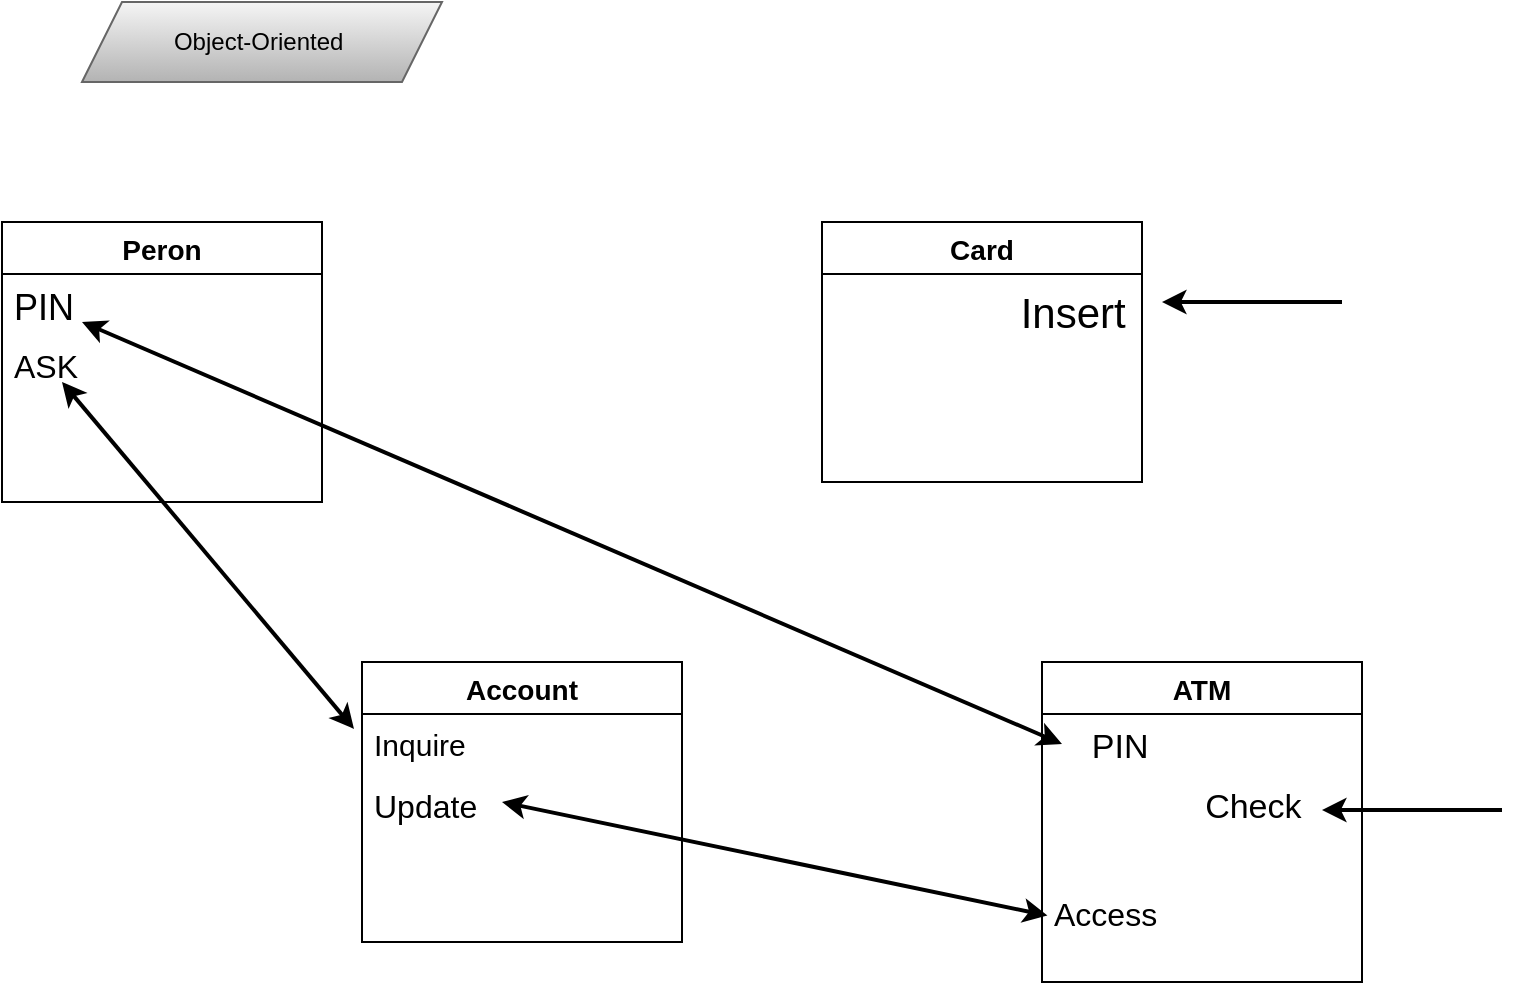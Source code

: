 <mxfile version="22.0.6" type="github">
  <diagram id="C5RBs43oDa-KdzZeNtuy" name="Page-1">
    <mxGraphModel dx="1032" dy="1708" grid="1" gridSize="10" guides="1" tooltips="1" connect="1" arrows="1" fold="1" page="1" pageScale="1" pageWidth="827" pageHeight="1169" math="0" shadow="0">
      <root>
        <mxCell id="WIyWlLk6GJQsqaUBKTNV-0" />
        <mxCell id="WIyWlLk6GJQsqaUBKTNV-1" parent="WIyWlLk6GJQsqaUBKTNV-0" />
        <mxCell id="Pgm1BI9-v7ZyEm0ZDX-T-1" value="Peron" style="swimlane;fontStyle=1;childLayout=stackLayout;horizontal=1;startSize=26;horizontalStack=0;resizeParent=1;resizeParentMax=0;resizeLast=0;collapsible=1;marginBottom=0;align=center;fontSize=14;" vertex="1" parent="WIyWlLk6GJQsqaUBKTNV-1">
          <mxGeometry x="40" y="-430" width="160" height="140" as="geometry" />
        </mxCell>
        <mxCell id="Pgm1BI9-v7ZyEm0ZDX-T-2" value="&lt;font style=&quot;font-size: 18px;&quot;&gt;PIN&lt;/font&gt;" style="text;strokeColor=none;fillColor=none;spacingLeft=4;spacingRight=4;overflow=hidden;rotatable=0;points=[[0,0.5],[1,0.5]];portConstraint=eastwest;fontSize=12;whiteSpace=wrap;html=1;rounded=0;" vertex="1" parent="Pgm1BI9-v7ZyEm0ZDX-T-1">
          <mxGeometry y="26" width="160" height="30" as="geometry" />
        </mxCell>
        <mxCell id="Pgm1BI9-v7ZyEm0ZDX-T-3" value="&lt;font style=&quot;font-size: 16px;&quot;&gt;ASK&lt;/font&gt;" style="text;strokeColor=none;fillColor=none;spacingLeft=4;spacingRight=4;overflow=hidden;rotatable=0;points=[[0,0.5],[1,0.5]];portConstraint=eastwest;fontSize=12;whiteSpace=wrap;html=1;" vertex="1" parent="Pgm1BI9-v7ZyEm0ZDX-T-1">
          <mxGeometry y="56" width="160" height="84" as="geometry" />
        </mxCell>
        <mxCell id="Pgm1BI9-v7ZyEm0ZDX-T-5" value="Account" style="swimlane;fontStyle=1;childLayout=stackLayout;horizontal=1;startSize=26;horizontalStack=0;resizeParent=1;resizeParentMax=0;resizeLast=0;collapsible=1;marginBottom=0;align=center;fontSize=14;" vertex="1" parent="WIyWlLk6GJQsqaUBKTNV-1">
          <mxGeometry x="220" y="-210" width="160" height="140" as="geometry" />
        </mxCell>
        <mxCell id="Pgm1BI9-v7ZyEm0ZDX-T-6" value="&lt;font style=&quot;font-size: 15px;&quot;&gt;Inquire&lt;/font&gt;" style="text;strokeColor=none;fillColor=none;spacingLeft=4;spacingRight=4;overflow=hidden;rotatable=0;points=[[0,0.5],[1,0.5]];portConstraint=eastwest;fontSize=12;whiteSpace=wrap;html=1;" vertex="1" parent="Pgm1BI9-v7ZyEm0ZDX-T-5">
          <mxGeometry y="26" width="160" height="30" as="geometry" />
        </mxCell>
        <mxCell id="Pgm1BI9-v7ZyEm0ZDX-T-24" value="" style="endArrow=classic;startArrow=classic;html=1;rounded=0;exitX=0.017;exitY=0.336;exitDx=0;exitDy=0;exitPerimeter=0;strokeWidth=2;" edge="1" parent="Pgm1BI9-v7ZyEm0ZDX-T-5" source="Pgm1BI9-v7ZyEm0ZDX-T-14">
          <mxGeometry width="50" height="50" relative="1" as="geometry">
            <mxPoint x="20" y="120" as="sourcePoint" />
            <mxPoint x="70" y="70" as="targetPoint" />
          </mxGeometry>
        </mxCell>
        <mxCell id="Pgm1BI9-v7ZyEm0ZDX-T-7" value="&lt;font style=&quot;font-size: 16px;&quot;&gt;Update&lt;/font&gt;" style="text;strokeColor=none;fillColor=none;spacingLeft=4;spacingRight=4;overflow=hidden;rotatable=0;points=[[0,0.5],[1,0.5]];portConstraint=eastwest;fontSize=12;whiteSpace=wrap;html=1;" vertex="1" parent="Pgm1BI9-v7ZyEm0ZDX-T-5">
          <mxGeometry y="56" width="160" height="84" as="geometry" />
        </mxCell>
        <mxCell id="Pgm1BI9-v7ZyEm0ZDX-T-8" value="Card" style="swimlane;fontStyle=1;childLayout=stackLayout;horizontal=1;startSize=26;horizontalStack=0;resizeParent=1;resizeParentMax=0;resizeLast=0;collapsible=1;marginBottom=0;align=center;fontSize=14;" vertex="1" parent="WIyWlLk6GJQsqaUBKTNV-1">
          <mxGeometry x="450" y="-430" width="160" height="130" as="geometry" />
        </mxCell>
        <mxCell id="Pgm1BI9-v7ZyEm0ZDX-T-9" value="&lt;font style=&quot;font-size: 21px;&quot;&gt;&amp;nbsp; &amp;nbsp; &amp;nbsp; &amp;nbsp; &amp;nbsp; &amp;nbsp; &amp;nbsp; &amp;nbsp; Insert&lt;/font&gt;" style="text;strokeColor=none;fillColor=none;spacingLeft=4;spacingRight=4;overflow=hidden;rotatable=0;points=[[0,0.5],[1,0.5]];portConstraint=eastwest;fontSize=12;whiteSpace=wrap;html=1;" vertex="1" parent="Pgm1BI9-v7ZyEm0ZDX-T-8">
          <mxGeometry y="26" width="160" height="104" as="geometry" />
        </mxCell>
        <mxCell id="Pgm1BI9-v7ZyEm0ZDX-T-11" value="ATM" style="swimlane;fontStyle=1;childLayout=stackLayout;horizontal=1;startSize=26;horizontalStack=0;resizeParent=1;resizeParentMax=0;resizeLast=0;collapsible=1;marginBottom=0;align=center;fontSize=14;" vertex="1" parent="WIyWlLk6GJQsqaUBKTNV-1">
          <mxGeometry x="560" y="-210" width="160" height="160" as="geometry" />
        </mxCell>
        <mxCell id="Pgm1BI9-v7ZyEm0ZDX-T-12" value="&lt;font style=&quot;font-size: 17px;&quot;&gt;&amp;nbsp; &amp;nbsp; PIN&lt;/font&gt;" style="text;strokeColor=none;fillColor=none;spacingLeft=4;spacingRight=4;overflow=hidden;rotatable=0;points=[[0,0.5],[1,0.5]];portConstraint=eastwest;fontSize=12;whiteSpace=wrap;html=1;" vertex="1" parent="Pgm1BI9-v7ZyEm0ZDX-T-11">
          <mxGeometry y="26" width="160" height="30" as="geometry" />
        </mxCell>
        <mxCell id="Pgm1BI9-v7ZyEm0ZDX-T-13" value="&lt;font style=&quot;font-size: 17px;&quot;&gt;&amp;nbsp; &amp;nbsp; &amp;nbsp; &amp;nbsp; &amp;nbsp; &amp;nbsp; &amp;nbsp; &amp;nbsp; Check&lt;/font&gt;" style="text;strokeColor=none;fillColor=none;spacingLeft=4;spacingRight=4;overflow=hidden;rotatable=0;points=[[0,0.5],[1,0.5]];portConstraint=eastwest;fontSize=12;whiteSpace=wrap;html=1;" vertex="1" parent="Pgm1BI9-v7ZyEm0ZDX-T-11">
          <mxGeometry y="56" width="160" height="54" as="geometry" />
        </mxCell>
        <mxCell id="Pgm1BI9-v7ZyEm0ZDX-T-14" value="&lt;font style=&quot;font-size: 16px;&quot;&gt;Access&lt;/font&gt;" style="text;strokeColor=none;fillColor=none;spacingLeft=4;spacingRight=4;overflow=hidden;rotatable=0;points=[[0,0.5],[1,0.5]];portConstraint=eastwest;fontSize=12;whiteSpace=wrap;html=1;" vertex="1" parent="Pgm1BI9-v7ZyEm0ZDX-T-11">
          <mxGeometry y="110" width="160" height="50" as="geometry" />
        </mxCell>
        <mxCell id="Pgm1BI9-v7ZyEm0ZDX-T-22" value="" style="endArrow=classic;html=1;rounded=0;strokeWidth=2;" edge="1" parent="Pgm1BI9-v7ZyEm0ZDX-T-11">
          <mxGeometry width="50" height="50" relative="1" as="geometry">
            <mxPoint x="230" y="74" as="sourcePoint" />
            <mxPoint x="140" y="74" as="targetPoint" />
          </mxGeometry>
        </mxCell>
        <mxCell id="Pgm1BI9-v7ZyEm0ZDX-T-17" value="" style="endArrow=classic;startArrow=classic;html=1;rounded=0;exitX=0;exitY=0.5;exitDx=0;exitDy=0;strokeWidth=2;" edge="1" parent="WIyWlLk6GJQsqaUBKTNV-1">
          <mxGeometry width="50" height="50" relative="1" as="geometry">
            <mxPoint x="570" y="-169" as="sourcePoint" />
            <mxPoint x="80" y="-380" as="targetPoint" />
          </mxGeometry>
        </mxCell>
        <mxCell id="Pgm1BI9-v7ZyEm0ZDX-T-18" value="" style="endArrow=classic;startArrow=classic;html=1;rounded=0;exitX=-0.025;exitY=0.249;exitDx=0;exitDy=0;exitPerimeter=0;strokeWidth=2;" edge="1" parent="WIyWlLk6GJQsqaUBKTNV-1" source="Pgm1BI9-v7ZyEm0ZDX-T-6">
          <mxGeometry width="50" height="50" relative="1" as="geometry">
            <mxPoint x="20" y="-300" as="sourcePoint" />
            <mxPoint x="70" y="-350" as="targetPoint" />
          </mxGeometry>
        </mxCell>
        <mxCell id="Pgm1BI9-v7ZyEm0ZDX-T-21" value="" style="endArrow=classic;html=1;rounded=0;strokeWidth=2;" edge="1" parent="WIyWlLk6GJQsqaUBKTNV-1">
          <mxGeometry width="50" height="50" relative="1" as="geometry">
            <mxPoint x="710" y="-390" as="sourcePoint" />
            <mxPoint x="620" y="-390" as="targetPoint" />
          </mxGeometry>
        </mxCell>
        <mxCell id="Pgm1BI9-v7ZyEm0ZDX-T-25" value="Object-Oriented&amp;nbsp;" style="shape=parallelogram;perimeter=parallelogramPerimeter;whiteSpace=wrap;html=1;fixedSize=1;fillColor=#f5f5f5;gradientColor=#b3b3b3;strokeColor=#666666;" vertex="1" parent="WIyWlLk6GJQsqaUBKTNV-1">
          <mxGeometry x="80" y="-540" width="180" height="40" as="geometry" />
        </mxCell>
      </root>
    </mxGraphModel>
  </diagram>
</mxfile>
